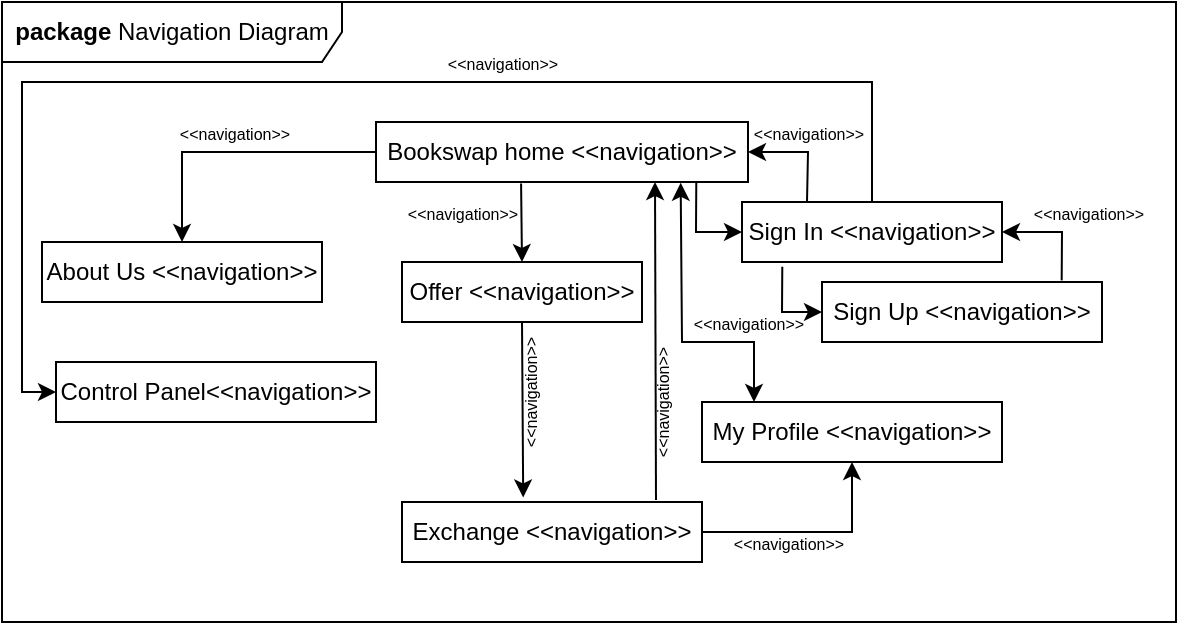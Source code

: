 <mxfile version="24.6.2" type="device">
  <diagram name="Strona-1" id="i5fGreE41-q7YuLo0OTB">
    <mxGraphModel dx="1075" dy="435" grid="1" gridSize="10" guides="1" tooltips="1" connect="1" arrows="1" fold="1" page="1" pageScale="1" pageWidth="827" pageHeight="1169" math="0" shadow="0">
      <root>
        <mxCell id="0" />
        <mxCell id="1" parent="0" />
        <mxCell id="mb-hIErEgklaRNoRJ_JB-1" value="&lt;b&gt;package &lt;/b&gt;Navigation Diagram" style="shape=umlFrame;whiteSpace=wrap;html=1;pointerEvents=0;recursiveResize=0;container=1;collapsible=0;width=170;height=30;" parent="1" vertex="1">
          <mxGeometry x="120" y="120" width="587" height="310" as="geometry" />
        </mxCell>
        <mxCell id="mb-hIErEgklaRNoRJ_JB-2" value="Bookswap home &amp;lt;&amp;lt;navigation&amp;gt;&amp;gt;" style="rounded=0;whiteSpace=wrap;html=1;" parent="mb-hIErEgklaRNoRJ_JB-1" vertex="1">
          <mxGeometry x="187" y="60" width="186" height="30" as="geometry" />
        </mxCell>
        <mxCell id="mb-hIErEgklaRNoRJ_JB-3" value="About Us &amp;lt;&amp;lt;navigation&amp;gt;&amp;gt;" style="rounded=0;whiteSpace=wrap;html=1;" parent="mb-hIErEgklaRNoRJ_JB-1" vertex="1">
          <mxGeometry x="20" y="120" width="140" height="30" as="geometry" />
        </mxCell>
        <mxCell id="mb-hIErEgklaRNoRJ_JB-4" value="Offer &amp;lt;&amp;lt;navigation&amp;gt;&amp;gt;" style="rounded=0;whiteSpace=wrap;html=1;" parent="mb-hIErEgklaRNoRJ_JB-1" vertex="1">
          <mxGeometry x="200" y="130" width="120" height="30" as="geometry" />
        </mxCell>
        <mxCell id="mb-hIErEgklaRNoRJ_JB-5" value="Control Panel&amp;lt;&amp;lt;navigation&amp;gt;&amp;gt;" style="rounded=0;whiteSpace=wrap;html=1;" parent="mb-hIErEgklaRNoRJ_JB-1" vertex="1">
          <mxGeometry x="27" y="180" width="160" height="30" as="geometry" />
        </mxCell>
        <mxCell id="mb-hIErEgklaRNoRJ_JB-6" value="Exchange &amp;lt;&amp;lt;navigation&amp;gt;&amp;gt;" style="rounded=0;whiteSpace=wrap;html=1;" parent="mb-hIErEgklaRNoRJ_JB-1" vertex="1">
          <mxGeometry x="200" y="250" width="150" height="30" as="geometry" />
        </mxCell>
        <mxCell id="mb-hIErEgklaRNoRJ_JB-7" value="Sign In &amp;lt;&amp;lt;navigation&amp;gt;&amp;gt;" style="rounded=0;whiteSpace=wrap;html=1;" parent="mb-hIErEgklaRNoRJ_JB-1" vertex="1">
          <mxGeometry x="370" y="100" width="130" height="30" as="geometry" />
        </mxCell>
        <mxCell id="mb-hIErEgklaRNoRJ_JB-8" value="Sign Up &amp;lt;&amp;lt;navigation&amp;gt;&amp;gt;" style="rounded=0;whiteSpace=wrap;html=1;" parent="mb-hIErEgklaRNoRJ_JB-1" vertex="1">
          <mxGeometry x="410" y="140" width="140" height="30" as="geometry" />
        </mxCell>
        <mxCell id="mb-hIErEgklaRNoRJ_JB-9" value="My Profile &amp;lt;&amp;lt;navigation&amp;gt;&amp;gt;" style="rounded=0;whiteSpace=wrap;html=1;" parent="mb-hIErEgklaRNoRJ_JB-1" vertex="1">
          <mxGeometry x="350" y="200" width="150" height="30" as="geometry" />
        </mxCell>
        <mxCell id="mb-hIErEgklaRNoRJ_JB-10" value="" style="endArrow=classic;html=1;rounded=0;exitX=0;exitY=0.5;exitDx=0;exitDy=0;entryX=0.5;entryY=0;entryDx=0;entryDy=0;" parent="mb-hIErEgklaRNoRJ_JB-1" source="mb-hIErEgklaRNoRJ_JB-2" target="mb-hIErEgklaRNoRJ_JB-3" edge="1">
          <mxGeometry width="50" height="50" relative="1" as="geometry">
            <mxPoint x="60" y="100" as="sourcePoint" />
            <mxPoint x="110" y="50" as="targetPoint" />
            <Array as="points">
              <mxPoint x="90" y="75" />
            </Array>
          </mxGeometry>
        </mxCell>
        <mxCell id="mb-hIErEgklaRNoRJ_JB-11" value="" style="endArrow=classic;html=1;rounded=0;exitX=0.39;exitY=1.024;exitDx=0;exitDy=0;exitPerimeter=0;entryX=0.5;entryY=0;entryDx=0;entryDy=0;" parent="mb-hIErEgklaRNoRJ_JB-1" source="mb-hIErEgklaRNoRJ_JB-2" target="mb-hIErEgklaRNoRJ_JB-4" edge="1">
          <mxGeometry width="50" height="50" relative="1" as="geometry">
            <mxPoint x="250" y="230" as="sourcePoint" />
            <mxPoint x="300" y="180" as="targetPoint" />
          </mxGeometry>
        </mxCell>
        <mxCell id="mb-hIErEgklaRNoRJ_JB-13" value="" style="endArrow=classic;html=1;rounded=0;entryX=0;entryY=0.5;entryDx=0;entryDy=0;exitX=0.861;exitY=0.998;exitDx=0;exitDy=0;exitPerimeter=0;" parent="mb-hIErEgklaRNoRJ_JB-1" source="mb-hIErEgklaRNoRJ_JB-2" target="mb-hIErEgklaRNoRJ_JB-7" edge="1">
          <mxGeometry width="50" height="50" relative="1" as="geometry">
            <mxPoint x="290" y="230" as="sourcePoint" />
            <mxPoint x="340" y="180" as="targetPoint" />
            <Array as="points">
              <mxPoint x="347" y="115" />
            </Array>
          </mxGeometry>
        </mxCell>
        <mxCell id="mb-hIErEgklaRNoRJ_JB-14" value="" style="endArrow=classic;html=1;rounded=0;exitX=0.25;exitY=0;exitDx=0;exitDy=0;entryX=1;entryY=0.5;entryDx=0;entryDy=0;" parent="mb-hIErEgklaRNoRJ_JB-1" source="mb-hIErEgklaRNoRJ_JB-7" target="mb-hIErEgklaRNoRJ_JB-2" edge="1">
          <mxGeometry width="50" height="50" relative="1" as="geometry">
            <mxPoint x="390" y="100" as="sourcePoint" />
            <mxPoint x="440" y="50" as="targetPoint" />
            <Array as="points">
              <mxPoint x="403" y="75" />
            </Array>
          </mxGeometry>
        </mxCell>
        <mxCell id="mb-hIErEgklaRNoRJ_JB-16" value="" style="endArrow=classic;html=1;rounded=0;entryX=0;entryY=0.5;entryDx=0;entryDy=0;exitX=0.155;exitY=1.08;exitDx=0;exitDy=0;exitPerimeter=0;" parent="mb-hIErEgklaRNoRJ_JB-1" source="mb-hIErEgklaRNoRJ_JB-7" target="mb-hIErEgklaRNoRJ_JB-8" edge="1">
          <mxGeometry width="50" height="50" relative="1" as="geometry">
            <mxPoint x="290" y="220" as="sourcePoint" />
            <mxPoint x="340" y="170" as="targetPoint" />
            <Array as="points">
              <mxPoint x="390" y="155" />
            </Array>
          </mxGeometry>
        </mxCell>
        <mxCell id="mb-hIErEgklaRNoRJ_JB-17" value="" style="endArrow=classic;html=1;rounded=0;exitX=0.856;exitY=-0.027;exitDx=0;exitDy=0;exitPerimeter=0;entryX=1;entryY=0.5;entryDx=0;entryDy=0;" parent="mb-hIErEgklaRNoRJ_JB-1" source="mb-hIErEgklaRNoRJ_JB-8" target="mb-hIErEgklaRNoRJ_JB-7" edge="1">
          <mxGeometry width="50" height="50" relative="1" as="geometry">
            <mxPoint x="510" y="120" as="sourcePoint" />
            <mxPoint x="560" y="70" as="targetPoint" />
            <Array as="points">
              <mxPoint x="530" y="115" />
            </Array>
          </mxGeometry>
        </mxCell>
        <mxCell id="mb-hIErEgklaRNoRJ_JB-19" value="" style="endArrow=classic;html=1;rounded=0;exitX=0.5;exitY=1;exitDx=0;exitDy=0;entryX=0.404;entryY=-0.076;entryDx=0;entryDy=0;entryPerimeter=0;" parent="mb-hIErEgklaRNoRJ_JB-1" source="mb-hIErEgklaRNoRJ_JB-4" target="mb-hIErEgklaRNoRJ_JB-6" edge="1">
          <mxGeometry width="50" height="50" relative="1" as="geometry">
            <mxPoint x="280" y="230" as="sourcePoint" />
            <mxPoint x="330" y="180" as="targetPoint" />
          </mxGeometry>
        </mxCell>
        <mxCell id="mb-hIErEgklaRNoRJ_JB-20" value="" style="endArrow=classic;html=1;rounded=0;entryX=0.75;entryY=1;entryDx=0;entryDy=0;" parent="mb-hIErEgklaRNoRJ_JB-1" target="mb-hIErEgklaRNoRJ_JB-2" edge="1">
          <mxGeometry width="50" height="50" relative="1" as="geometry">
            <mxPoint x="327" y="249" as="sourcePoint" />
            <mxPoint x="480" y="250" as="targetPoint" />
          </mxGeometry>
        </mxCell>
        <mxCell id="mb-hIErEgklaRNoRJ_JB-21" value="" style="endArrow=classic;html=1;rounded=0;exitX=0.5;exitY=0;exitDx=0;exitDy=0;entryX=0;entryY=0.5;entryDx=0;entryDy=0;" parent="mb-hIErEgklaRNoRJ_JB-1" source="mb-hIErEgklaRNoRJ_JB-7" target="mb-hIErEgklaRNoRJ_JB-5" edge="1">
          <mxGeometry width="50" height="50" relative="1" as="geometry">
            <mxPoint x="460" y="80" as="sourcePoint" />
            <mxPoint x="510" y="30" as="targetPoint" />
            <Array as="points">
              <mxPoint x="435" y="40" />
              <mxPoint x="10" y="40" />
              <mxPoint x="10" y="120" />
              <mxPoint x="10" y="195" />
            </Array>
          </mxGeometry>
        </mxCell>
        <mxCell id="mb-hIErEgklaRNoRJ_JB-23" value="" style="endArrow=classic;startArrow=classic;html=1;rounded=0;entryX=0.819;entryY=1.013;entryDx=0;entryDy=0;entryPerimeter=0;" parent="mb-hIErEgklaRNoRJ_JB-1" target="mb-hIErEgklaRNoRJ_JB-2" edge="1">
          <mxGeometry width="50" height="50" relative="1" as="geometry">
            <mxPoint x="376" y="200" as="sourcePoint" />
            <mxPoint x="520" y="240" as="targetPoint" />
            <Array as="points">
              <mxPoint x="376" y="170" />
              <mxPoint x="340" y="170" />
            </Array>
          </mxGeometry>
        </mxCell>
        <mxCell id="mb-hIErEgklaRNoRJ_JB-24" value="" style="endArrow=classic;html=1;rounded=0;exitX=1;exitY=0.5;exitDx=0;exitDy=0;entryX=0.5;entryY=1;entryDx=0;entryDy=0;" parent="mb-hIErEgklaRNoRJ_JB-1" source="mb-hIErEgklaRNoRJ_JB-6" target="mb-hIErEgklaRNoRJ_JB-9" edge="1">
          <mxGeometry width="50" height="50" relative="1" as="geometry">
            <mxPoint x="420" y="290" as="sourcePoint" />
            <mxPoint x="470" y="240" as="targetPoint" />
            <Array as="points">
              <mxPoint x="425" y="265" />
            </Array>
          </mxGeometry>
        </mxCell>
        <mxCell id="GHG8Xh2tDaUKrpmkAm45-1" value="&lt;font style=&quot;font-size: 8px;&quot;&gt;&amp;lt;&amp;lt;navigation&amp;gt;&amp;gt;&lt;/font&gt;" style="text;html=1;align=center;verticalAlign=middle;whiteSpace=wrap;rounded=0;" vertex="1" parent="mb-hIErEgklaRNoRJ_JB-1">
          <mxGeometry x="187" y="90" width="87" height="30" as="geometry" />
        </mxCell>
        <mxCell id="GHG8Xh2tDaUKrpmkAm45-2" value="&lt;font style=&quot;font-size: 8px;&quot;&gt;&amp;lt;&amp;lt;navigation&amp;gt;&amp;gt;&lt;/font&gt;" style="text;html=1;align=center;verticalAlign=middle;whiteSpace=wrap;rounded=0;" vertex="1" parent="mb-hIErEgklaRNoRJ_JB-1">
          <mxGeometry x="73" y="50" width="87" height="30" as="geometry" />
        </mxCell>
        <mxCell id="GHG8Xh2tDaUKrpmkAm45-3" value="&lt;font style=&quot;font-size: 8px;&quot;&gt;&amp;lt;&amp;lt;navigation&amp;gt;&amp;gt;&lt;/font&gt;" style="text;html=1;align=center;verticalAlign=middle;whiteSpace=wrap;rounded=0;" vertex="1" parent="mb-hIErEgklaRNoRJ_JB-1">
          <mxGeometry x="350" y="260" width="87" height="20" as="geometry" />
        </mxCell>
        <mxCell id="GHG8Xh2tDaUKrpmkAm45-4" value="&lt;font style=&quot;font-size: 8px;&quot;&gt;&amp;lt;&amp;lt;navigation&amp;gt;&amp;gt;&lt;/font&gt;" style="text;html=1;align=center;verticalAlign=middle;whiteSpace=wrap;rounded=0;rotation=-90;" vertex="1" parent="mb-hIErEgklaRNoRJ_JB-1">
          <mxGeometry x="220" y="180" width="87" height="30" as="geometry" />
        </mxCell>
        <mxCell id="GHG8Xh2tDaUKrpmkAm45-5" value="&lt;font style=&quot;font-size: 8px;&quot;&gt;&amp;lt;&amp;lt;navigation&amp;gt;&amp;gt;&lt;/font&gt;" style="text;html=1;align=center;verticalAlign=middle;whiteSpace=wrap;rounded=0;" vertex="1" parent="mb-hIErEgklaRNoRJ_JB-1">
          <mxGeometry x="500" y="90" width="87" height="30" as="geometry" />
        </mxCell>
        <mxCell id="GHG8Xh2tDaUKrpmkAm45-6" value="&lt;font style=&quot;font-size: 8px;&quot;&gt;&amp;lt;&amp;lt;navigation&amp;gt;&amp;gt;&lt;/font&gt;" style="text;html=1;align=center;verticalAlign=middle;whiteSpace=wrap;rounded=0;" vertex="1" parent="mb-hIErEgklaRNoRJ_JB-1">
          <mxGeometry x="360" y="50" width="87" height="30" as="geometry" />
        </mxCell>
        <mxCell id="GHG8Xh2tDaUKrpmkAm45-7" value="&lt;font style=&quot;font-size: 8px;&quot;&gt;&amp;lt;&amp;lt;navigation&amp;gt;&amp;gt;&lt;/font&gt;" style="text;html=1;align=center;verticalAlign=middle;whiteSpace=wrap;rounded=0;" vertex="1" parent="mb-hIErEgklaRNoRJ_JB-1">
          <mxGeometry x="207" y="10" width="87" height="40" as="geometry" />
        </mxCell>
        <mxCell id="GHG8Xh2tDaUKrpmkAm45-8" value="&lt;font style=&quot;font-size: 8px;&quot;&gt;&amp;lt;&amp;lt;navigation&amp;gt;&amp;gt;&lt;/font&gt;" style="text;html=1;align=center;verticalAlign=middle;whiteSpace=wrap;rounded=0;" vertex="1" parent="mb-hIErEgklaRNoRJ_JB-1">
          <mxGeometry x="330" y="140" width="87" height="40" as="geometry" />
        </mxCell>
        <mxCell id="GHG8Xh2tDaUKrpmkAm45-9" value="&lt;font style=&quot;font-size: 8px;&quot;&gt;&amp;lt;&amp;lt;navigation&amp;gt;&amp;gt;&lt;/font&gt;" style="text;html=1;align=center;verticalAlign=middle;whiteSpace=wrap;rounded=0;rotation=-90;" vertex="1" parent="mb-hIErEgklaRNoRJ_JB-1">
          <mxGeometry x="286" y="180" width="87" height="40" as="geometry" />
        </mxCell>
      </root>
    </mxGraphModel>
  </diagram>
</mxfile>

